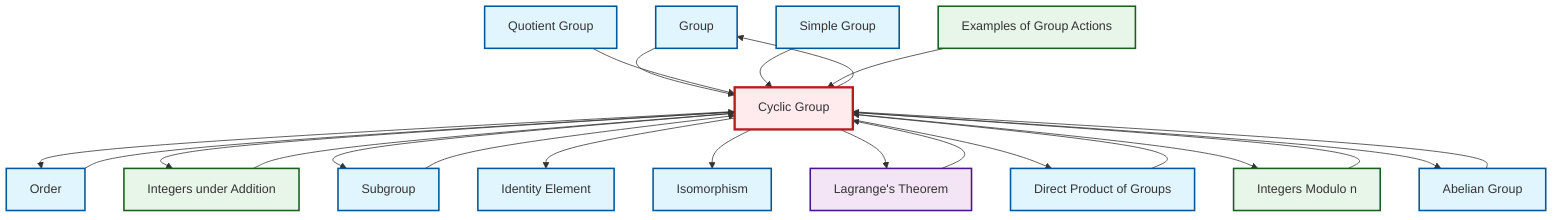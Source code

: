 graph TD
    classDef definition fill:#e1f5fe,stroke:#01579b,stroke-width:2px
    classDef theorem fill:#f3e5f5,stroke:#4a148c,stroke-width:2px
    classDef axiom fill:#fff3e0,stroke:#e65100,stroke-width:2px
    classDef example fill:#e8f5e9,stroke:#1b5e20,stroke-width:2px
    classDef current fill:#ffebee,stroke:#b71c1c,stroke-width:3px
    def-group["Group"]:::definition
    def-cyclic-group["Cyclic Group"]:::definition
    ex-integers-addition["Integers under Addition"]:::example
    ex-group-action-examples["Examples of Group Actions"]:::example
    def-quotient-group["Quotient Group"]:::definition
    def-subgroup["Subgroup"]:::definition
    def-isomorphism["Isomorphism"]:::definition
    def-direct-product["Direct Product of Groups"]:::definition
    ex-quotient-integers-mod-n["Integers Modulo n"]:::example
    def-order["Order"]:::definition
    def-abelian-group["Abelian Group"]:::definition
    thm-lagrange["Lagrange's Theorem"]:::theorem
    def-simple-group["Simple Group"]:::definition
    def-identity-element["Identity Element"]:::definition
    def-cyclic-group --> def-order
    def-cyclic-group --> ex-integers-addition
    def-cyclic-group --> def-subgroup
    def-abelian-group --> def-cyclic-group
    thm-lagrange --> def-cyclic-group
    def-order --> def-cyclic-group
    def-subgroup --> def-cyclic-group
    def-cyclic-group --> def-identity-element
    def-cyclic-group --> def-isomorphism
    def-group --> def-cyclic-group
    def-quotient-group --> def-cyclic-group
    def-cyclic-group --> thm-lagrange
    def-cyclic-group --> def-direct-product
    ex-quotient-integers-mod-n --> def-cyclic-group
    def-direct-product --> def-cyclic-group
    def-cyclic-group --> def-group
    def-simple-group --> def-cyclic-group
    def-cyclic-group --> ex-quotient-integers-mod-n
    ex-group-action-examples --> def-cyclic-group
    def-cyclic-group --> def-abelian-group
    ex-integers-addition --> def-cyclic-group
    class def-cyclic-group current